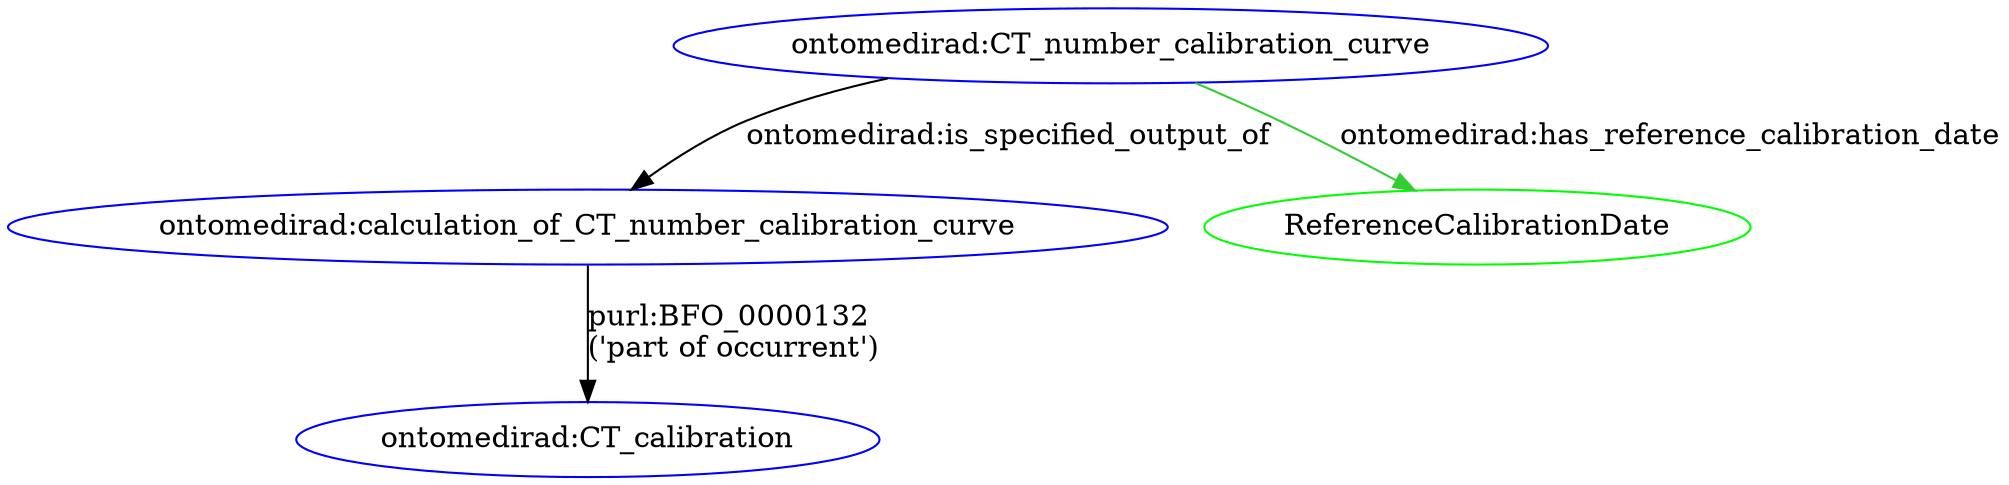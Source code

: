 digraph G {

// DEFINITION of NODES
	CTCalibration [label="ontomedirad:CT_calibration"] [color = "blue"];
	CTNumberCalibrationCurve [label="ontomedirad:CT_number_calibration_curve"] [color = "blue"];
	CTNumberCalibrationCurveCalculation [label="ontomedirad:calculation_of_CT_number_calibration_curve"] [color = "blue"];
	ReferenceCalibrationDate [color = "green"];

// DEFINITION of EDGES

	CTNumberCalibrationCurve -> CTNumberCalibrationCurveCalculation [label="ontomedirad:is_specified_output_of"];
	CTNumberCalibrationCurveCalculation -> CTCalibration [label="purl:BFO_0000132 \l('part of occurrent')"];
	CTNumberCalibrationCurve -> ReferenceCalibrationDate [label="ontomedirad:has_reference_calibration_date"][color="limegreen"];
}
